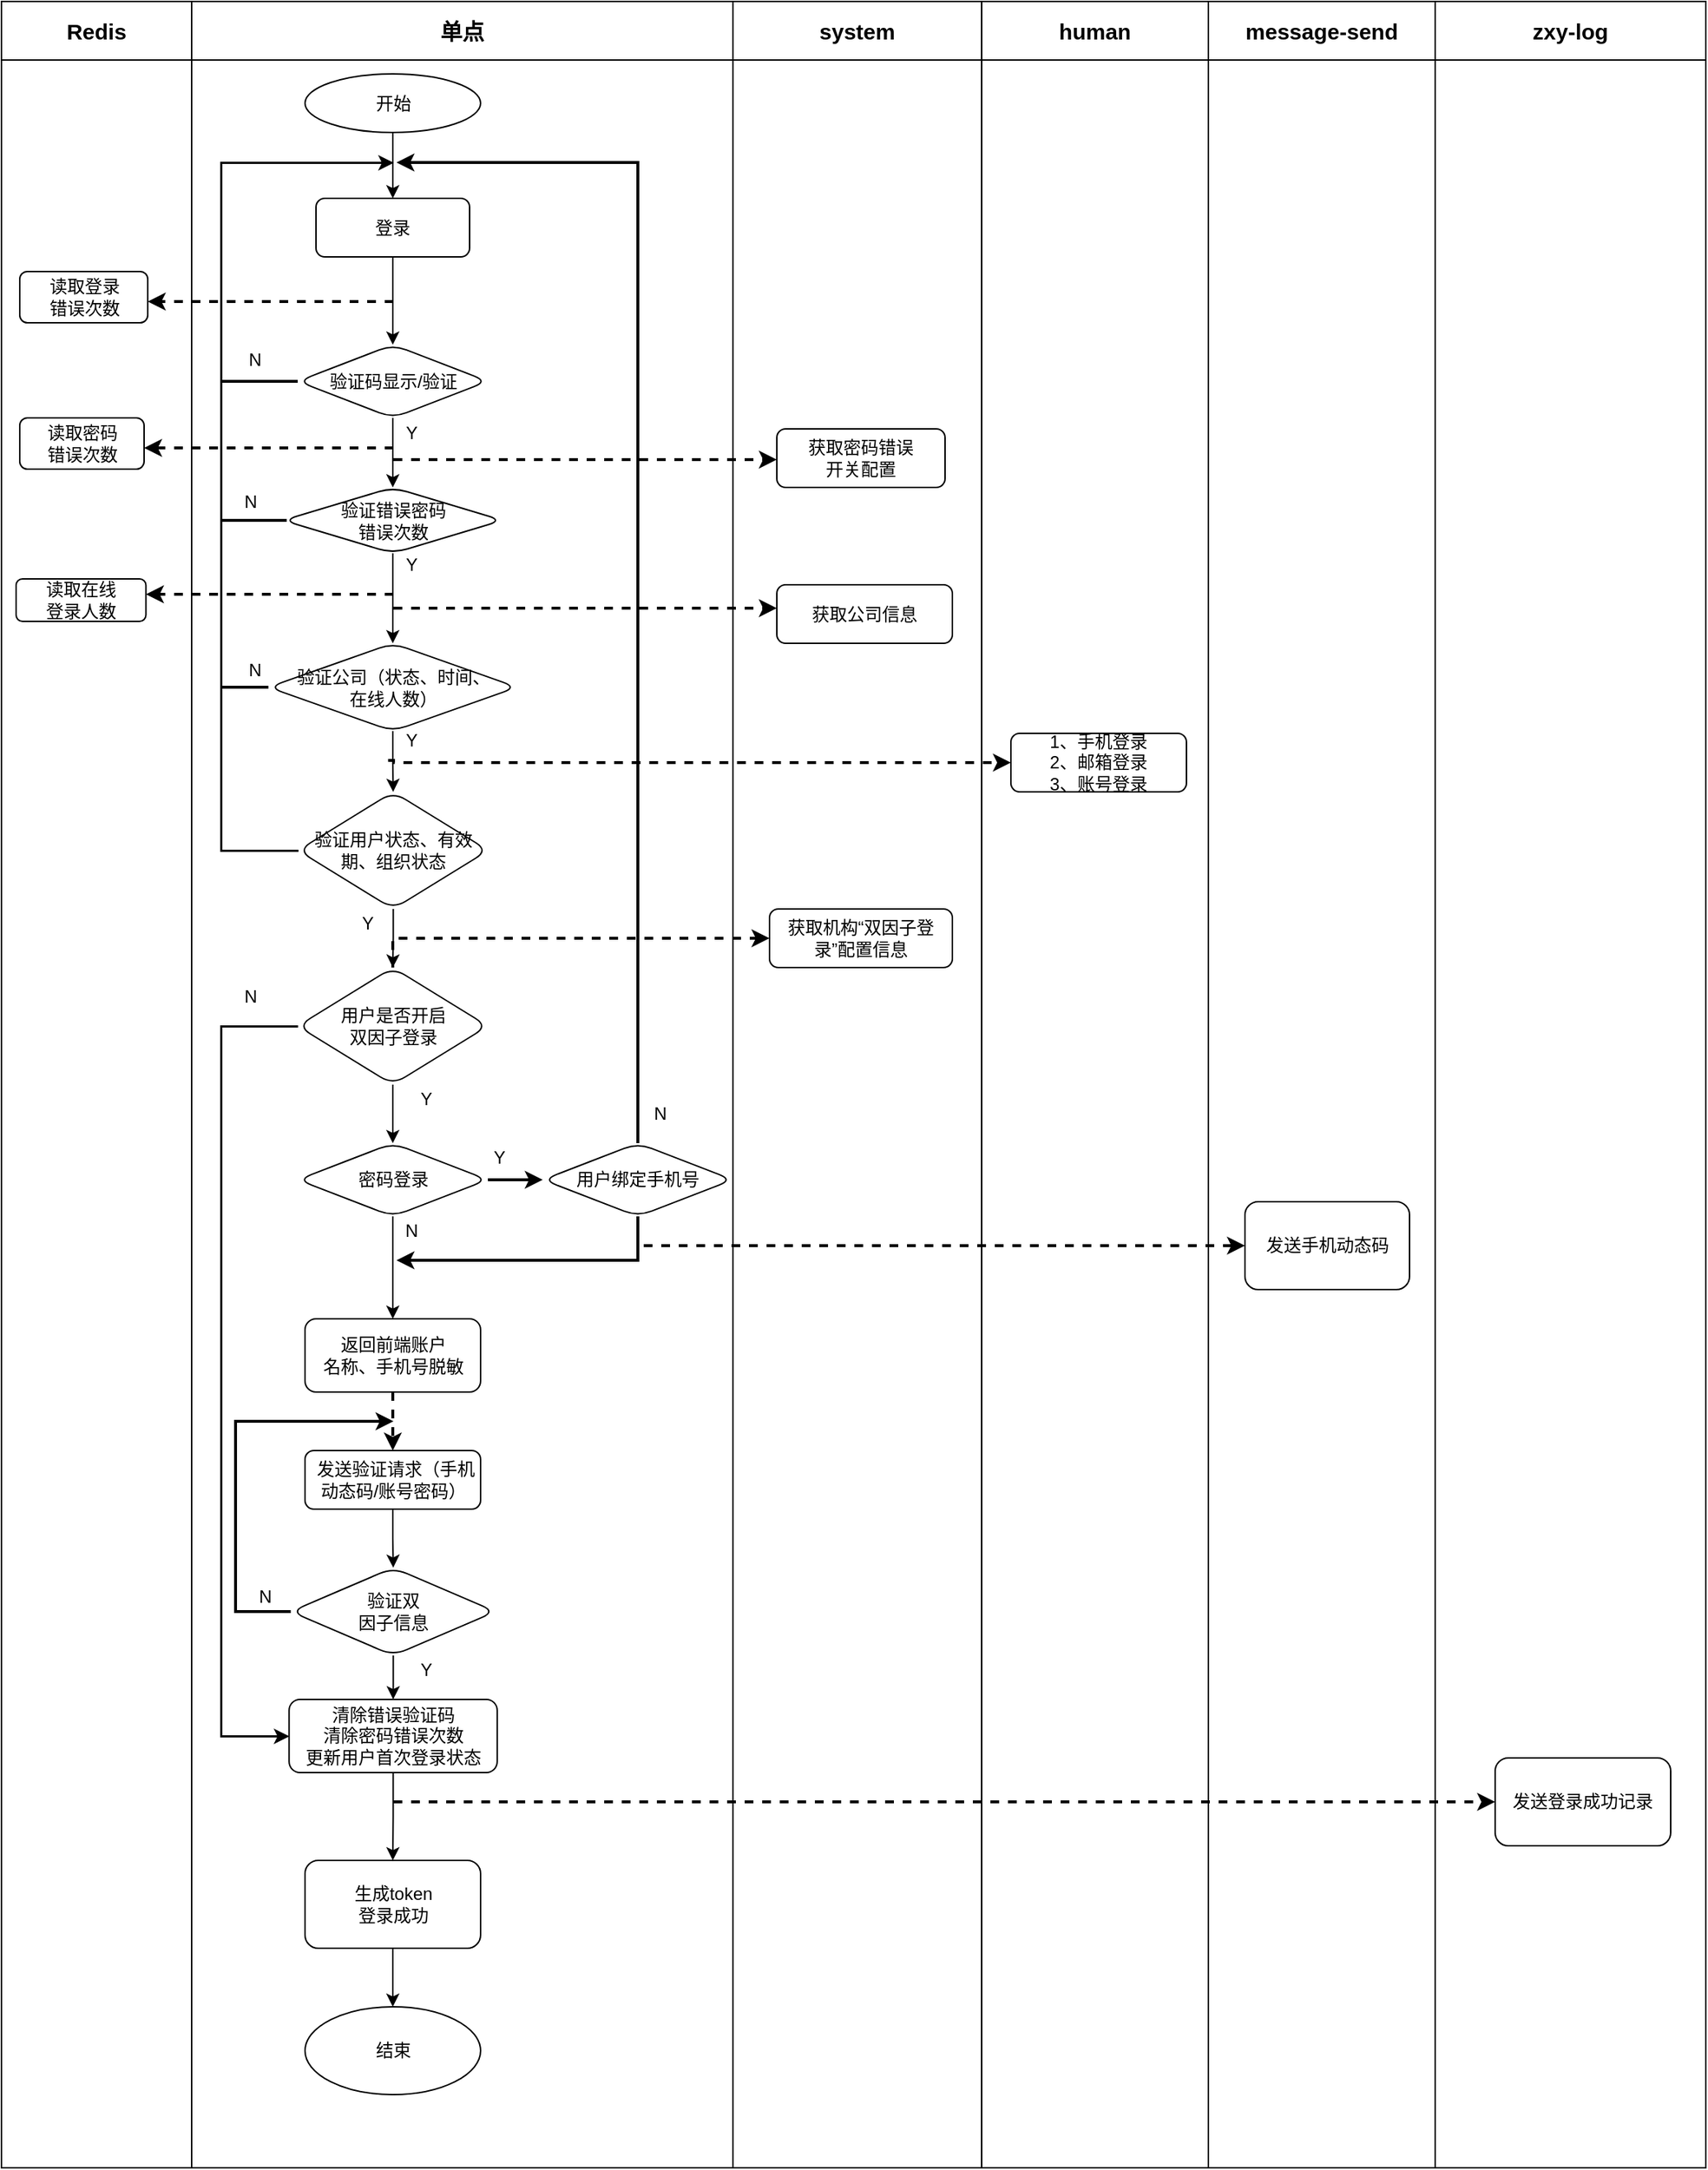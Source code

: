 <mxfile version="14.7.7" type="github">
  <diagram id="gxX4angruf3AOyrAFuu7" name="Page-1">
    <mxGraphModel dx="2188" dy="3" grid="1" gridSize="10" guides="1" tooltips="1" connect="1" arrows="1" fold="1" page="1" pageScale="1" pageWidth="827" pageHeight="1169" math="0" shadow="0">
      <root>
        <mxCell id="0" />
        <mxCell id="1" parent="0" />
        <mxCell id="2OLkUS8ywqqW9sf56QYj-186" value="" style="shape=table;html=1;whiteSpace=wrap;startSize=0;container=1;collapsible=0;childLayout=tableLayout;" parent="1" vertex="1">
          <mxGeometry x="100" y="1380" width="1165" height="1480" as="geometry" />
        </mxCell>
        <mxCell id="2OLkUS8ywqqW9sf56QYj-187" value="" style="shape=partialRectangle;html=1;whiteSpace=wrap;collapsible=0;dropTarget=0;pointerEvents=0;fillColor=none;top=0;left=0;bottom=0;right=0;points=[[0,0.5],[1,0.5]];portConstraint=eastwest;" parent="2OLkUS8ywqqW9sf56QYj-186" vertex="1">
          <mxGeometry width="1165" height="40" as="geometry" />
        </mxCell>
        <mxCell id="2OLkUS8ywqqW9sf56QYj-188" value="&lt;b&gt;&lt;font style=&quot;font-size: 15px&quot;&gt;Redis&lt;/font&gt;&lt;/b&gt;" style="shape=partialRectangle;html=1;whiteSpace=wrap;connectable=0;overflow=hidden;fillColor=none;top=0;left=0;bottom=0;right=0;" parent="2OLkUS8ywqqW9sf56QYj-187" vertex="1">
          <mxGeometry width="130" height="40" as="geometry" />
        </mxCell>
        <mxCell id="2OLkUS8ywqqW9sf56QYj-189" value="&lt;b&gt;&lt;font style=&quot;font-size: 15px&quot;&gt;单点&lt;/font&gt;&lt;/b&gt;" style="shape=partialRectangle;html=1;whiteSpace=wrap;connectable=0;overflow=hidden;fillColor=none;top=0;left=0;bottom=0;right=0;" parent="2OLkUS8ywqqW9sf56QYj-187" vertex="1">
          <mxGeometry x="130" width="370" height="40" as="geometry" />
        </mxCell>
        <mxCell id="2OLkUS8ywqqW9sf56QYj-190" value="&lt;b&gt;&lt;font style=&quot;font-size: 15px&quot;&gt;system&lt;/font&gt;&lt;/b&gt;" style="shape=partialRectangle;html=1;whiteSpace=wrap;connectable=0;overflow=hidden;fillColor=none;top=0;left=0;bottom=0;right=0;" parent="2OLkUS8ywqqW9sf56QYj-187" vertex="1">
          <mxGeometry x="500" width="170" height="40" as="geometry" />
        </mxCell>
        <mxCell id="2OLkUS8ywqqW9sf56QYj-191" value="&lt;b&gt;&lt;font style=&quot;font-size: 15px&quot;&gt;human&lt;/font&gt;&lt;/b&gt;" style="shape=partialRectangle;html=1;whiteSpace=wrap;connectable=0;overflow=hidden;fillColor=none;top=0;left=0;bottom=0;right=0;" parent="2OLkUS8ywqqW9sf56QYj-187" vertex="1">
          <mxGeometry x="670" width="155" height="40" as="geometry" />
        </mxCell>
        <mxCell id="2OLkUS8ywqqW9sf56QYj-192" value="&lt;b&gt;&lt;font style=&quot;font-size: 15px&quot;&gt;message-send&lt;/font&gt;&lt;/b&gt;" style="shape=partialRectangle;html=1;whiteSpace=wrap;connectable=0;overflow=hidden;fillColor=none;top=0;left=0;bottom=0;right=0;" parent="2OLkUS8ywqqW9sf56QYj-187" vertex="1">
          <mxGeometry x="825" width="155" height="40" as="geometry" />
        </mxCell>
        <mxCell id="2OLkUS8ywqqW9sf56QYj-193" value="&lt;b&gt;&lt;font style=&quot;font-size: 15px&quot;&gt;zxy-log&lt;/font&gt;&lt;/b&gt;" style="shape=partialRectangle;html=1;whiteSpace=wrap;connectable=0;overflow=hidden;fillColor=none;top=0;left=0;bottom=0;right=0;" parent="2OLkUS8ywqqW9sf56QYj-187" vertex="1">
          <mxGeometry x="980" width="185" height="40" as="geometry" />
        </mxCell>
        <mxCell id="2OLkUS8ywqqW9sf56QYj-194" value="" style="shape=partialRectangle;html=1;whiteSpace=wrap;collapsible=0;dropTarget=0;pointerEvents=0;fillColor=none;top=0;left=0;bottom=0;right=0;points=[[0,0.5],[1,0.5]];portConstraint=eastwest;" parent="2OLkUS8ywqqW9sf56QYj-186" vertex="1">
          <mxGeometry y="40" width="1165" height="1440" as="geometry" />
        </mxCell>
        <mxCell id="2OLkUS8ywqqW9sf56QYj-195" value="" style="shape=partialRectangle;html=1;whiteSpace=wrap;connectable=0;overflow=hidden;fillColor=none;top=0;left=0;bottom=0;right=0;" parent="2OLkUS8ywqqW9sf56QYj-194" vertex="1">
          <mxGeometry width="130" height="1440" as="geometry" />
        </mxCell>
        <mxCell id="2OLkUS8ywqqW9sf56QYj-196" value="" style="shape=partialRectangle;html=1;whiteSpace=wrap;connectable=0;overflow=hidden;fillColor=none;top=0;left=0;bottom=0;right=0;" parent="2OLkUS8ywqqW9sf56QYj-194" vertex="1">
          <mxGeometry x="130" width="370" height="1440" as="geometry" />
        </mxCell>
        <mxCell id="2OLkUS8ywqqW9sf56QYj-197" value="" style="shape=partialRectangle;html=1;whiteSpace=wrap;connectable=0;overflow=hidden;fillColor=none;top=0;left=0;bottom=0;right=0;" parent="2OLkUS8ywqqW9sf56QYj-194" vertex="1">
          <mxGeometry x="500" width="170" height="1440" as="geometry" />
        </mxCell>
        <mxCell id="2OLkUS8ywqqW9sf56QYj-198" value="" style="shape=partialRectangle;html=1;whiteSpace=wrap;connectable=0;overflow=hidden;fillColor=none;top=0;left=0;bottom=0;right=0;" parent="2OLkUS8ywqqW9sf56QYj-194" vertex="1">
          <mxGeometry x="670" width="155" height="1440" as="geometry" />
        </mxCell>
        <mxCell id="2OLkUS8ywqqW9sf56QYj-199" value="" style="shape=partialRectangle;html=1;whiteSpace=wrap;connectable=0;overflow=hidden;fillColor=none;top=0;left=0;bottom=0;right=0;" parent="2OLkUS8ywqqW9sf56QYj-194" vertex="1">
          <mxGeometry x="825" width="155" height="1440" as="geometry" />
        </mxCell>
        <mxCell id="2OLkUS8ywqqW9sf56QYj-200" value="" style="shape=partialRectangle;html=1;whiteSpace=wrap;connectable=0;overflow=hidden;fillColor=none;top=0;left=0;bottom=0;right=0;" parent="2OLkUS8ywqqW9sf56QYj-194" vertex="1">
          <mxGeometry x="980" width="185" height="1440" as="geometry" />
        </mxCell>
        <mxCell id="2OLkUS8ywqqW9sf56QYj-203" value="" style="edgeStyle=orthogonalEdgeStyle;rounded=0;orthogonalLoop=1;jettySize=auto;html=1;" parent="1" source="2OLkUS8ywqqW9sf56QYj-201" target="2OLkUS8ywqqW9sf56QYj-202" edge="1">
          <mxGeometry relative="1" as="geometry" />
        </mxCell>
        <mxCell id="2OLkUS8ywqqW9sf56QYj-201" value="登录" style="rounded=1;whiteSpace=wrap;html=1;" parent="1" vertex="1">
          <mxGeometry x="315" y="1514.5" width="105" height="40" as="geometry" />
        </mxCell>
        <mxCell id="2OLkUS8ywqqW9sf56QYj-215" value="" style="edgeStyle=orthogonalEdgeStyle;rounded=0;orthogonalLoop=1;jettySize=auto;html=1;dashed=1;strokeWidth=2;" parent="1" target="2OLkUS8ywqqW9sf56QYj-214" edge="1">
          <mxGeometry relative="1" as="geometry">
            <mxPoint x="368" y="1585" as="sourcePoint" />
            <Array as="points">
              <mxPoint x="368" y="1584.5" />
            </Array>
          </mxGeometry>
        </mxCell>
        <mxCell id="2OLkUS8ywqqW9sf56QYj-217" value="" style="edgeStyle=orthogonalEdgeStyle;rounded=0;orthogonalLoop=1;jettySize=auto;html=1;" parent="1" source="2OLkUS8ywqqW9sf56QYj-202" target="2OLkUS8ywqqW9sf56QYj-216" edge="1">
          <mxGeometry relative="1" as="geometry" />
        </mxCell>
        <mxCell id="2OLkUS8ywqqW9sf56QYj-202" value="验证码显示/验证" style="rhombus;whiteSpace=wrap;html=1;rounded=1;" parent="1" vertex="1">
          <mxGeometry x="302.5" y="1614.5" width="130" height="50" as="geometry" />
        </mxCell>
        <mxCell id="2OLkUS8ywqqW9sf56QYj-214" value="读取登录&lt;br&gt;错误次数" style="whiteSpace=wrap;html=1;rounded=1;" parent="1" vertex="1">
          <mxGeometry x="112.5" y="1564.5" width="87.5" height="35" as="geometry" />
        </mxCell>
        <mxCell id="2OLkUS8ywqqW9sf56QYj-219" value="" style="edgeStyle=orthogonalEdgeStyle;rounded=0;orthogonalLoop=1;jettySize=auto;html=1;dashed=1;strokeWidth=2;" parent="1" target="2OLkUS8ywqqW9sf56QYj-218" edge="1">
          <mxGeometry relative="1" as="geometry">
            <Array as="points">
              <mxPoint x="368" y="1684.5" />
            </Array>
            <mxPoint x="368" y="1685" as="sourcePoint" />
          </mxGeometry>
        </mxCell>
        <mxCell id="2OLkUS8ywqqW9sf56QYj-221" value="" style="edgeStyle=orthogonalEdgeStyle;rounded=0;orthogonalLoop=1;jettySize=auto;html=1;dashed=1;strokeWidth=2;" parent="1" target="2OLkUS8ywqqW9sf56QYj-220" edge="1">
          <mxGeometry relative="1" as="geometry">
            <mxPoint x="368" y="1693" as="sourcePoint" />
            <Array as="points">
              <mxPoint x="368" y="1692.5" />
            </Array>
          </mxGeometry>
        </mxCell>
        <mxCell id="2OLkUS8ywqqW9sf56QYj-225" value="" style="edgeStyle=orthogonalEdgeStyle;rounded=0;orthogonalLoop=1;jettySize=auto;html=1;" parent="1" source="2OLkUS8ywqqW9sf56QYj-216" target="2OLkUS8ywqqW9sf56QYj-224" edge="1">
          <mxGeometry relative="1" as="geometry" />
        </mxCell>
        <mxCell id="2OLkUS8ywqqW9sf56QYj-216" value="验证错误密码&lt;br&gt;错误次数" style="rhombus;whiteSpace=wrap;html=1;rounded=1;" parent="1" vertex="1">
          <mxGeometry x="292.5" y="1712" width="150" height="45" as="geometry" />
        </mxCell>
        <mxCell id="2OLkUS8ywqqW9sf56QYj-218" value="读取密码&lt;br&gt;错误次数" style="whiteSpace=wrap;html=1;rounded=1;" parent="1" vertex="1">
          <mxGeometry x="112.5" y="1664.5" width="85" height="35" as="geometry" />
        </mxCell>
        <mxCell id="2OLkUS8ywqqW9sf56QYj-220" value="获取密码错误&lt;br&gt;开关配置" style="whiteSpace=wrap;html=1;rounded=1;" parent="1" vertex="1">
          <mxGeometry x="630" y="1672" width="115" height="40" as="geometry" />
        </mxCell>
        <mxCell id="2OLkUS8ywqqW9sf56QYj-227" value="" style="edgeStyle=orthogonalEdgeStyle;rounded=0;orthogonalLoop=1;jettySize=auto;html=1;dashed=1;strokeWidth=2;" parent="1" target="2OLkUS8ywqqW9sf56QYj-226" edge="1">
          <mxGeometry relative="1" as="geometry">
            <Array as="points">
              <mxPoint x="368" y="1784.5" />
            </Array>
            <mxPoint x="368" y="1785" as="sourcePoint" />
          </mxGeometry>
        </mxCell>
        <mxCell id="2OLkUS8ywqqW9sf56QYj-229" value="" style="edgeStyle=orthogonalEdgeStyle;rounded=0;orthogonalLoop=1;jettySize=auto;html=1;dashed=1;strokeWidth=2;" parent="1" target="2OLkUS8ywqqW9sf56QYj-228" edge="1">
          <mxGeometry relative="1" as="geometry">
            <mxPoint x="368" y="1794.5" as="sourcePoint" />
            <Array as="points">
              <mxPoint x="420" y="1794.5" />
              <mxPoint x="420" y="1794.5" />
            </Array>
          </mxGeometry>
        </mxCell>
        <mxCell id="2OLkUS8ywqqW9sf56QYj-231" value="" style="edgeStyle=orthogonalEdgeStyle;rounded=0;orthogonalLoop=1;jettySize=auto;html=1;entryX=0.5;entryY=0;entryDx=0;entryDy=0;" parent="1" source="2OLkUS8ywqqW9sf56QYj-224" target="2OLkUS8ywqqW9sf56QYj-234" edge="1">
          <mxGeometry relative="1" as="geometry">
            <mxPoint x="367.8" y="1840" as="targetPoint" />
          </mxGeometry>
        </mxCell>
        <mxCell id="2OLkUS8ywqqW9sf56QYj-224" value="验证公司（状态、时间、&lt;br&gt;在线人数）" style="rhombus;whiteSpace=wrap;html=1;rounded=1;" parent="1" vertex="1">
          <mxGeometry x="282.5" y="1818.5" width="170" height="60" as="geometry" />
        </mxCell>
        <mxCell id="2OLkUS8ywqqW9sf56QYj-226" value="读取在线&lt;br&gt;登录人数" style="whiteSpace=wrap;html=1;rounded=1;" parent="1" vertex="1">
          <mxGeometry x="110" y="1774.5" width="88.75" height="29" as="geometry" />
        </mxCell>
        <mxCell id="2OLkUS8ywqqW9sf56QYj-228" value="获取公司信息" style="whiteSpace=wrap;html=1;rounded=1;" parent="1" vertex="1">
          <mxGeometry x="630" y="1778.5" width="120" height="40" as="geometry" />
        </mxCell>
        <mxCell id="2OLkUS8ywqqW9sf56QYj-233" value="" style="edgeStyle=orthogonalEdgeStyle;rounded=0;orthogonalLoop=1;jettySize=auto;html=1;dashed=1;strokeWidth=2;exitX=-0.285;exitY=1.202;exitDx=0;exitDy=0;exitPerimeter=0;" parent="1" target="2OLkUS8ywqqW9sf56QYj-232" edge="1" source="IdB_Foy8JLrlOCiQw1jA-24">
          <mxGeometry relative="1" as="geometry">
            <mxPoint x="367.8" y="1934.5" as="sourcePoint" />
            <Array as="points">
              <mxPoint x="368" y="1899" />
              <mxPoint x="368" y="1900" />
            </Array>
          </mxGeometry>
        </mxCell>
        <mxCell id="2OLkUS8ywqqW9sf56QYj-232" value="1、手机登录&lt;br&gt;2、邮箱登录&lt;br&gt;3、账号登录" style="whiteSpace=wrap;html=1;rounded=1;" parent="1" vertex="1">
          <mxGeometry x="790" y="1880" width="120" height="40" as="geometry" />
        </mxCell>
        <mxCell id="2OLkUS8ywqqW9sf56QYj-238" value="" style="edgeStyle=orthogonalEdgeStyle;rounded=0;orthogonalLoop=1;jettySize=auto;html=1;" parent="1" source="2OLkUS8ywqqW9sf56QYj-234" target="2OLkUS8ywqqW9sf56QYj-237" edge="1">
          <mxGeometry relative="1" as="geometry" />
        </mxCell>
        <mxCell id="IdB_Foy8JLrlOCiQw1jA-46" value="" style="edgeStyle=orthogonalEdgeStyle;rounded=0;orthogonalLoop=1;jettySize=auto;html=1;strokeWidth=1.5;" parent="1" source="2OLkUS8ywqqW9sf56QYj-234" edge="1">
          <mxGeometry relative="1" as="geometry">
            <mxPoint x="368" y="1490" as="targetPoint" />
            <Array as="points">
              <mxPoint x="250" y="1960" />
              <mxPoint x="250" y="1490" />
            </Array>
          </mxGeometry>
        </mxCell>
        <mxCell id="2OLkUS8ywqqW9sf56QYj-234" value="验证用户状态、有效期、组织状态" style="rhombus;whiteSpace=wrap;html=1;rounded=1;" parent="1" vertex="1">
          <mxGeometry x="302.75" y="1920" width="130" height="80" as="geometry" />
        </mxCell>
        <mxCell id="2OLkUS8ywqqW9sf56QYj-236" value="Y" style="text;html=1;align=center;verticalAlign=middle;resizable=0;points=[];autosize=1;strokeColor=none;" parent="1" vertex="1">
          <mxGeometry x="370" y="1664.5" width="20" height="20" as="geometry" />
        </mxCell>
        <mxCell id="2OLkUS8ywqqW9sf56QYj-240" value="" style="edgeStyle=orthogonalEdgeStyle;rounded=0;orthogonalLoop=1;jettySize=auto;html=1;dashed=1;strokeWidth=2;" parent="1" source="2OLkUS8ywqqW9sf56QYj-237" target="2OLkUS8ywqqW9sf56QYj-239" edge="1">
          <mxGeometry relative="1" as="geometry">
            <Array as="points">
              <mxPoint x="368" y="2020" />
            </Array>
          </mxGeometry>
        </mxCell>
        <mxCell id="2OLkUS8ywqqW9sf56QYj-242" value="" style="edgeStyle=orthogonalEdgeStyle;rounded=0;orthogonalLoop=1;jettySize=auto;html=1;" parent="1" source="2OLkUS8ywqqW9sf56QYj-237" target="2OLkUS8ywqqW9sf56QYj-241" edge="1">
          <mxGeometry relative="1" as="geometry" />
        </mxCell>
        <mxCell id="IdB_Foy8JLrlOCiQw1jA-42" value="" style="edgeStyle=orthogonalEdgeStyle;rounded=0;orthogonalLoop=1;jettySize=auto;html=1;strokeWidth=1.5;entryX=0;entryY=0.5;entryDx=0;entryDy=0;" parent="1" source="2OLkUS8ywqqW9sf56QYj-237" edge="1" target="IdB_Foy8JLrlOCiQw1jA-32">
          <mxGeometry relative="1" as="geometry">
            <mxPoint x="290" y="2565" as="targetPoint" />
            <Array as="points">
              <mxPoint x="250" y="2080" />
              <mxPoint x="250" y="2565" />
            </Array>
          </mxGeometry>
        </mxCell>
        <mxCell id="2OLkUS8ywqqW9sf56QYj-237" value="用户是否开启&lt;br&gt;双因子登录" style="rhombus;whiteSpace=wrap;html=1;rounded=1;" parent="1" vertex="1">
          <mxGeometry x="302.5" y="2040" width="130" height="80" as="geometry" />
        </mxCell>
        <mxCell id="2OLkUS8ywqqW9sf56QYj-239" value="获取机构“双因子登录”配置信息" style="whiteSpace=wrap;html=1;rounded=1;" parent="1" vertex="1">
          <mxGeometry x="625" y="2000" width="125" height="40" as="geometry" />
        </mxCell>
        <mxCell id="IdB_Foy8JLrlOCiQw1jA-4" value="" style="edgeStyle=orthogonalEdgeStyle;rounded=0;orthogonalLoop=1;jettySize=auto;html=1;" parent="1" source="2OLkUS8ywqqW9sf56QYj-241" target="IdB_Foy8JLrlOCiQw1jA-3" edge="1">
          <mxGeometry relative="1" as="geometry" />
        </mxCell>
        <mxCell id="IdB_Foy8JLrlOCiQw1jA-8" value="" style="edgeStyle=orthogonalEdgeStyle;rounded=0;orthogonalLoop=1;jettySize=auto;html=1;strokeWidth=2;" parent="1" source="2OLkUS8ywqqW9sf56QYj-241" target="IdB_Foy8JLrlOCiQw1jA-7" edge="1">
          <mxGeometry relative="1" as="geometry" />
        </mxCell>
        <mxCell id="2OLkUS8ywqqW9sf56QYj-241" value="密码登录" style="rhombus;whiteSpace=wrap;html=1;rounded=1;" parent="1" vertex="1">
          <mxGeometry x="302.5" y="2160" width="130" height="50" as="geometry" />
        </mxCell>
        <mxCell id="IdB_Foy8JLrlOCiQw1jA-26" value="" style="edgeStyle=orthogonalEdgeStyle;rounded=0;orthogonalLoop=1;jettySize=auto;html=1;dashed=1;strokeWidth=2;" parent="1" source="IdB_Foy8JLrlOCiQw1jA-3" target="IdB_Foy8JLrlOCiQw1jA-25" edge="1">
          <mxGeometry relative="1" as="geometry" />
        </mxCell>
        <mxCell id="IdB_Foy8JLrlOCiQw1jA-3" value="返回前端账户&lt;br&gt;名称、手机号脱敏" style="whiteSpace=wrap;html=1;rounded=1;" parent="1" vertex="1">
          <mxGeometry x="307.5" y="2280" width="120" height="50" as="geometry" />
        </mxCell>
        <mxCell id="IdB_Foy8JLrlOCiQw1jA-14" value="" style="edgeStyle=orthogonalEdgeStyle;rounded=0;orthogonalLoop=1;jettySize=auto;html=1;strokeWidth=2;" parent="1" source="IdB_Foy8JLrlOCiQw1jA-7" edge="1">
          <mxGeometry relative="1" as="geometry">
            <mxPoint x="370" y="1490" as="targetPoint" />
            <Array as="points">
              <mxPoint x="535" y="1490" />
            </Array>
          </mxGeometry>
        </mxCell>
        <mxCell id="IdB_Foy8JLrlOCiQw1jA-20" value="" style="edgeStyle=orthogonalEdgeStyle;rounded=0;orthogonalLoop=1;jettySize=auto;html=1;strokeWidth=2;" parent="1" source="IdB_Foy8JLrlOCiQw1jA-7" edge="1">
          <mxGeometry relative="1" as="geometry">
            <mxPoint x="370" y="2240" as="targetPoint" />
            <Array as="points">
              <mxPoint x="535" y="2240" />
            </Array>
          </mxGeometry>
        </mxCell>
        <mxCell id="IdB_Foy8JLrlOCiQw1jA-22" value="" style="edgeStyle=orthogonalEdgeStyle;rounded=0;orthogonalLoop=1;jettySize=auto;html=1;dashed=1;strokeWidth=2;" parent="1" source="IdB_Foy8JLrlOCiQw1jA-7" target="IdB_Foy8JLrlOCiQw1jA-21" edge="1">
          <mxGeometry relative="1" as="geometry">
            <Array as="points">
              <mxPoint x="535" y="2230" />
            </Array>
          </mxGeometry>
        </mxCell>
        <mxCell id="IdB_Foy8JLrlOCiQw1jA-7" value="用户绑定手机号" style="rhombus;whiteSpace=wrap;html=1;rounded=1;" parent="1" vertex="1">
          <mxGeometry x="470" y="2160" width="130" height="50" as="geometry" />
        </mxCell>
        <mxCell id="IdB_Foy8JLrlOCiQw1jA-16" value="" style="edgeStyle=orthogonalEdgeStyle;rounded=0;orthogonalLoop=1;jettySize=auto;html=1;" parent="1" source="IdB_Foy8JLrlOCiQw1jA-15" target="2OLkUS8ywqqW9sf56QYj-201" edge="1">
          <mxGeometry relative="1" as="geometry" />
        </mxCell>
        <mxCell id="IdB_Foy8JLrlOCiQw1jA-15" value="开始" style="ellipse;whiteSpace=wrap;html=1;" parent="1" vertex="1">
          <mxGeometry x="307.5" y="1429.5" width="120" height="40" as="geometry" />
        </mxCell>
        <mxCell id="IdB_Foy8JLrlOCiQw1jA-18" value="N" style="text;html=1;align=center;verticalAlign=middle;resizable=0;points=[];autosize=1;strokeColor=none;" parent="1" vertex="1">
          <mxGeometry x="540" y="2130" width="20" height="20" as="geometry" />
        </mxCell>
        <mxCell id="IdB_Foy8JLrlOCiQw1jA-21" value="发送手机动态码" style="rounded=1;whiteSpace=wrap;html=1;" parent="1" vertex="1">
          <mxGeometry x="950" y="2200" width="112.5" height="60" as="geometry" />
        </mxCell>
        <mxCell id="IdB_Foy8JLrlOCiQw1jA-23" value="Y" style="text;html=1;align=center;verticalAlign=middle;resizable=0;points=[];autosize=1;strokeColor=none;" parent="1" vertex="1">
          <mxGeometry x="370" y="1754.5" width="20" height="20" as="geometry" />
        </mxCell>
        <mxCell id="IdB_Foy8JLrlOCiQw1jA-24" value="Y" style="text;html=1;align=center;verticalAlign=middle;resizable=0;points=[];autosize=1;strokeColor=none;" parent="1" vertex="1">
          <mxGeometry x="370" y="1874.5" width="20" height="20" as="geometry" />
        </mxCell>
        <mxCell id="IdB_Foy8JLrlOCiQw1jA-28" value="" style="edgeStyle=orthogonalEdgeStyle;rounded=0;orthogonalLoop=1;jettySize=auto;html=1;" parent="1" source="IdB_Foy8JLrlOCiQw1jA-25" target="IdB_Foy8JLrlOCiQw1jA-27" edge="1">
          <mxGeometry relative="1" as="geometry" />
        </mxCell>
        <mxCell id="IdB_Foy8JLrlOCiQw1jA-25" value="&amp;nbsp;发送验证请求（手机动态码/账号密码）" style="whiteSpace=wrap;html=1;rounded=1;" parent="1" vertex="1">
          <mxGeometry x="307.5" y="2370" width="120" height="40" as="geometry" />
        </mxCell>
        <mxCell id="IdB_Foy8JLrlOCiQw1jA-30" value="" style="edgeStyle=orthogonalEdgeStyle;rounded=0;orthogonalLoop=1;jettySize=auto;html=1;strokeWidth=2;" parent="1" source="IdB_Foy8JLrlOCiQw1jA-27" edge="1">
          <mxGeometry relative="1" as="geometry">
            <mxPoint x="368" y="2350" as="targetPoint" />
            <Array as="points">
              <mxPoint x="260" y="2480" />
              <mxPoint x="260" y="2350" />
            </Array>
          </mxGeometry>
        </mxCell>
        <mxCell id="IdB_Foy8JLrlOCiQw1jA-33" value="" style="edgeStyle=orthogonalEdgeStyle;rounded=0;orthogonalLoop=1;jettySize=auto;html=1;" parent="1" source="IdB_Foy8JLrlOCiQw1jA-27" target="IdB_Foy8JLrlOCiQw1jA-32" edge="1">
          <mxGeometry relative="1" as="geometry" />
        </mxCell>
        <mxCell id="IdB_Foy8JLrlOCiQw1jA-27" value="验证双&lt;br&gt;因子信息" style="rhombus;whiteSpace=wrap;html=1;rounded=1;" parent="1" vertex="1">
          <mxGeometry x="297.75" y="2450" width="140" height="60" as="geometry" />
        </mxCell>
        <mxCell id="IdB_Foy8JLrlOCiQw1jA-31" value="N" style="text;html=1;align=center;verticalAlign=middle;resizable=0;points=[];autosize=1;strokeColor=none;" parent="1" vertex="1">
          <mxGeometry x="270" y="2460" width="20" height="20" as="geometry" />
        </mxCell>
        <mxCell id="IdB_Foy8JLrlOCiQw1jA-61" value="" style="edgeStyle=orthogonalEdgeStyle;rounded=0;orthogonalLoop=1;jettySize=auto;html=1;strokeWidth=2;dashed=1;" parent="1" target="IdB_Foy8JLrlOCiQw1jA-60" edge="1">
          <mxGeometry relative="1" as="geometry">
            <Array as="points">
              <mxPoint x="368" y="2610" />
            </Array>
            <mxPoint x="368" y="2610" as="sourcePoint" />
          </mxGeometry>
        </mxCell>
        <mxCell id="MrqCe1z4D1NF1oKwnyJS-4" value="" style="edgeStyle=orthogonalEdgeStyle;rounded=0;orthogonalLoop=1;jettySize=auto;html=1;" edge="1" parent="1" source="IdB_Foy8JLrlOCiQw1jA-32" target="MrqCe1z4D1NF1oKwnyJS-3">
          <mxGeometry relative="1" as="geometry" />
        </mxCell>
        <mxCell id="IdB_Foy8JLrlOCiQw1jA-32" value="清除错误验证码&lt;br&gt;清除密码错误次数&lt;br&gt;更新用户首次登录状态" style="whiteSpace=wrap;html=1;rounded=1;" parent="1" vertex="1">
          <mxGeometry x="296.62" y="2540" width="142.25" height="50" as="geometry" />
        </mxCell>
        <mxCell id="IdB_Foy8JLrlOCiQw1jA-36" value="Y" style="text;html=1;align=center;verticalAlign=middle;resizable=0;points=[];autosize=1;strokeColor=none;" parent="1" vertex="1">
          <mxGeometry x="380" y="2510" width="20" height="20" as="geometry" />
        </mxCell>
        <mxCell id="IdB_Foy8JLrlOCiQw1jA-40" value="Y" style="text;html=1;align=center;verticalAlign=middle;resizable=0;points=[];autosize=1;strokeColor=none;" parent="1" vertex="1">
          <mxGeometry x="380" y="2120" width="20" height="20" as="geometry" />
        </mxCell>
        <mxCell id="IdB_Foy8JLrlOCiQw1jA-44" value="Y" style="text;html=1;align=center;verticalAlign=middle;resizable=0;points=[];autosize=1;strokeColor=none;" parent="1" vertex="1">
          <mxGeometry x="340" y="2000" width="20" height="20" as="geometry" />
        </mxCell>
        <mxCell id="IdB_Foy8JLrlOCiQw1jA-49" value="" style="endArrow=none;html=1;strokeWidth=2;exitX=0;exitY=0.5;exitDx=0;exitDy=0;" parent="1" source="2OLkUS8ywqqW9sf56QYj-224" edge="1">
          <mxGeometry width="50" height="50" relative="1" as="geometry">
            <mxPoint x="600" y="1814.5" as="sourcePoint" />
            <mxPoint x="250" y="1848.5" as="targetPoint" />
          </mxGeometry>
        </mxCell>
        <mxCell id="IdB_Foy8JLrlOCiQw1jA-51" value="N" style="text;html=1;align=center;verticalAlign=middle;resizable=0;points=[];autosize=1;strokeColor=none;" parent="1" vertex="1">
          <mxGeometry x="263" y="1826.5" width="20" height="20" as="geometry" />
        </mxCell>
        <mxCell id="IdB_Foy8JLrlOCiQw1jA-53" value="" style="endArrow=none;html=1;strokeWidth=2;" parent="1" edge="1">
          <mxGeometry width="50" height="50" relative="1" as="geometry">
            <mxPoint x="295" y="1734.5" as="sourcePoint" />
            <mxPoint x="250" y="1734.5" as="targetPoint" />
          </mxGeometry>
        </mxCell>
        <mxCell id="IdB_Foy8JLrlOCiQw1jA-54" value="N" style="text;html=1;align=center;verticalAlign=middle;resizable=0;points=[];autosize=1;strokeColor=none;" parent="1" vertex="1">
          <mxGeometry x="260" y="1712" width="20" height="20" as="geometry" />
        </mxCell>
        <mxCell id="IdB_Foy8JLrlOCiQw1jA-55" value="" style="endArrow=none;html=1;strokeWidth=2;exitX=0;exitY=0.5;exitDx=0;exitDy=0;" parent="1" source="2OLkUS8ywqqW9sf56QYj-202" edge="1">
          <mxGeometry width="50" height="50" relative="1" as="geometry">
            <mxPoint x="455" y="1649.5" as="sourcePoint" />
            <mxPoint x="250" y="1639.5" as="targetPoint" />
          </mxGeometry>
        </mxCell>
        <mxCell id="IdB_Foy8JLrlOCiQw1jA-56" value="N" style="text;html=1;align=center;verticalAlign=middle;resizable=0;points=[];autosize=1;strokeColor=none;" parent="1" vertex="1">
          <mxGeometry x="262.5" y="1614.5" width="20" height="20" as="geometry" />
        </mxCell>
        <mxCell id="IdB_Foy8JLrlOCiQw1jA-57" value="Y" style="text;html=1;align=center;verticalAlign=middle;resizable=0;points=[];autosize=1;strokeColor=none;strokeWidth=2;" parent="1" vertex="1">
          <mxGeometry x="430" y="2160" width="20" height="20" as="geometry" />
        </mxCell>
        <mxCell id="IdB_Foy8JLrlOCiQw1jA-58" value="N" style="text;html=1;align=center;verticalAlign=middle;resizable=0;points=[];autosize=1;strokeColor=none;" parent="1" vertex="1">
          <mxGeometry x="370" y="2210" width="20" height="20" as="geometry" />
        </mxCell>
        <mxCell id="IdB_Foy8JLrlOCiQw1jA-60" value="发送登录成功记录" style="whiteSpace=wrap;html=1;rounded=1;" parent="1" vertex="1">
          <mxGeometry x="1121" y="2580" width="120" height="60" as="geometry" />
        </mxCell>
        <mxCell id="MrqCe1z4D1NF1oKwnyJS-6" value="" style="edgeStyle=orthogonalEdgeStyle;rounded=0;orthogonalLoop=1;jettySize=auto;html=1;" edge="1" parent="1" source="MrqCe1z4D1NF1oKwnyJS-3" target="MrqCe1z4D1NF1oKwnyJS-5">
          <mxGeometry relative="1" as="geometry" />
        </mxCell>
        <mxCell id="MrqCe1z4D1NF1oKwnyJS-3" value="生成token&lt;br&gt;登录成功" style="whiteSpace=wrap;html=1;rounded=1;" vertex="1" parent="1">
          <mxGeometry x="307.505" y="2650" width="120" height="60" as="geometry" />
        </mxCell>
        <mxCell id="MrqCe1z4D1NF1oKwnyJS-5" value="结束" style="ellipse;whiteSpace=wrap;html=1;rounded=1;" vertex="1" parent="1">
          <mxGeometry x="307.505" y="2750" width="120" height="60" as="geometry" />
        </mxCell>
        <mxCell id="MrqCe1z4D1NF1oKwnyJS-7" value="N" style="text;html=1;align=center;verticalAlign=middle;resizable=0;points=[];autosize=1;strokeColor=none;" vertex="1" parent="1">
          <mxGeometry x="260" y="2050" width="20" height="20" as="geometry" />
        </mxCell>
      </root>
    </mxGraphModel>
  </diagram>
</mxfile>
